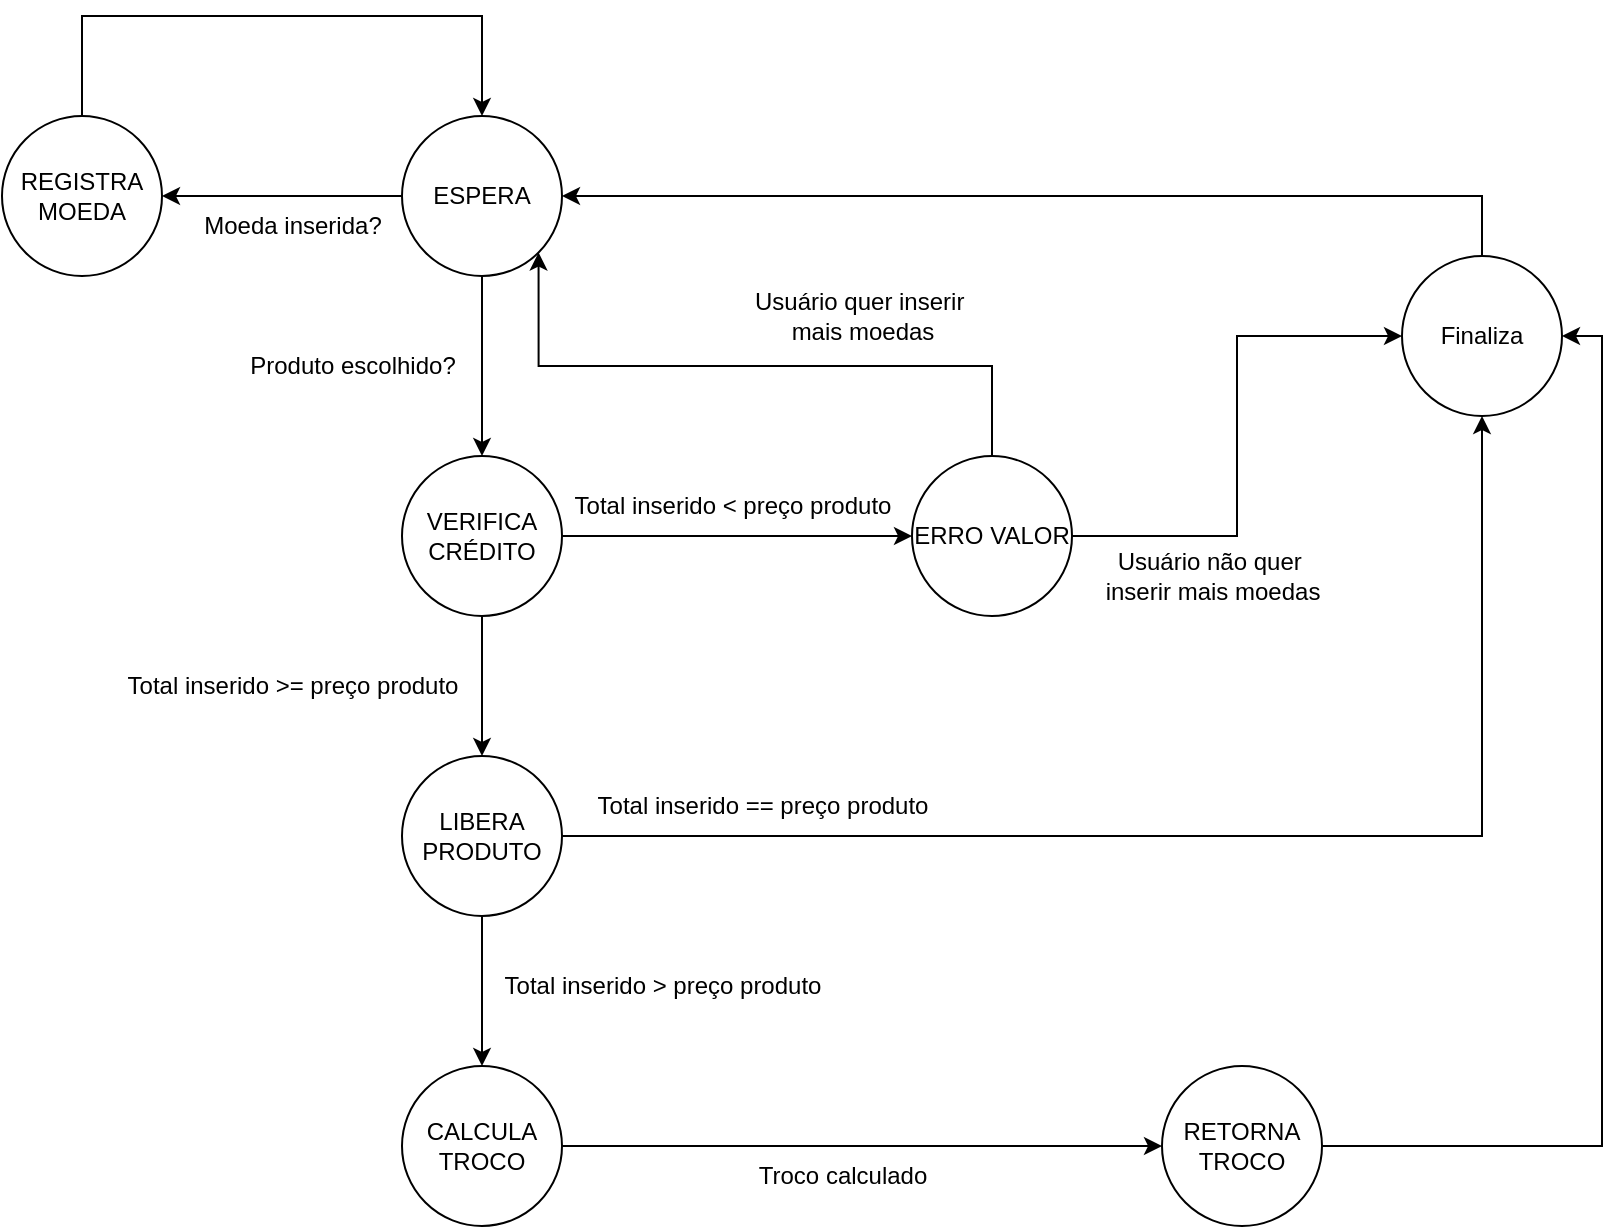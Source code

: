 <mxfile version="26.0.10" pages="3">
  <diagram name="diagrama estado alto nível" id="W9LHJsDCqu8dTFFScNOU">
    <mxGraphModel grid="1" page="1" gridSize="10" guides="1" tooltips="1" connect="1" arrows="1" fold="1" pageScale="1" pageWidth="827" pageHeight="1169" math="0" shadow="0">
      <root>
        <mxCell id="0" />
        <mxCell id="1" parent="0" />
        <mxCell id="NmkxSl3s60Vi9JCetYaC-6" style="edgeStyle=orthogonalEdgeStyle;rounded=0;orthogonalLoop=1;jettySize=auto;html=1;exitX=0;exitY=0.5;exitDx=0;exitDy=0;entryX=1;entryY=0.5;entryDx=0;entryDy=0;" parent="1" source="NmkxSl3s60Vi9JCetYaC-1" target="NmkxSl3s60Vi9JCetYaC-2" edge="1">
          <mxGeometry relative="1" as="geometry" />
        </mxCell>
        <mxCell id="NmkxSl3s60Vi9JCetYaC-1" value="ESPERA" style="ellipse;whiteSpace=wrap;html=1;aspect=fixed;" parent="1" vertex="1">
          <mxGeometry x="300" y="70" width="80" height="80" as="geometry" />
        </mxCell>
        <mxCell id="NmkxSl3s60Vi9JCetYaC-9" style="edgeStyle=orthogonalEdgeStyle;rounded=0;orthogonalLoop=1;jettySize=auto;html=1;exitX=0.5;exitY=1;exitDx=0;exitDy=0;entryX=0.5;entryY=0;entryDx=0;entryDy=0;" parent="1" source="NmkxSl3s60Vi9JCetYaC-1" target="NmkxSl3s60Vi9JCetYaC-3" edge="1">
          <mxGeometry relative="1" as="geometry">
            <mxPoint x="340" y="400" as="targetPoint" />
          </mxGeometry>
        </mxCell>
        <mxCell id="NmkxSl3s60Vi9JCetYaC-2" value="REGISTRA MOEDA" style="ellipse;whiteSpace=wrap;html=1;aspect=fixed;" parent="1" vertex="1">
          <mxGeometry x="100" y="70" width="80" height="80" as="geometry" />
        </mxCell>
        <mxCell id="NmkxSl3s60Vi9JCetYaC-13" style="edgeStyle=orthogonalEdgeStyle;rounded=0;orthogonalLoop=1;jettySize=auto;html=1;exitX=0.5;exitY=1;exitDx=0;exitDy=0;entryX=0.5;entryY=0;entryDx=0;entryDy=0;" parent="1" source="NmkxSl3s60Vi9JCetYaC-3" target="NmkxSl3s60Vi9JCetYaC-4" edge="1">
          <mxGeometry relative="1" as="geometry" />
        </mxCell>
        <mxCell id="NmkxSl3s60Vi9JCetYaC-24" style="edgeStyle=orthogonalEdgeStyle;rounded=0;orthogonalLoop=1;jettySize=auto;html=1;exitX=1;exitY=0.5;exitDx=0;exitDy=0;entryX=0;entryY=0.5;entryDx=0;entryDy=0;" parent="1" source="NmkxSl3s60Vi9JCetYaC-3" target="NmkxSl3s60Vi9JCetYaC-23" edge="1">
          <mxGeometry relative="1" as="geometry" />
        </mxCell>
        <mxCell id="NmkxSl3s60Vi9JCetYaC-3" value="VERIFICA CRÉDITO" style="ellipse;whiteSpace=wrap;html=1;aspect=fixed;" parent="1" vertex="1">
          <mxGeometry x="300" y="240" width="80" height="80" as="geometry" />
        </mxCell>
        <mxCell id="NmkxSl3s60Vi9JCetYaC-26" style="edgeStyle=orthogonalEdgeStyle;rounded=0;orthogonalLoop=1;jettySize=auto;html=1;exitX=0.5;exitY=1;exitDx=0;exitDy=0;entryX=0.5;entryY=0;entryDx=0;entryDy=0;" parent="1" source="NmkxSl3s60Vi9JCetYaC-4" target="NmkxSl3s60Vi9JCetYaC-15" edge="1">
          <mxGeometry relative="1" as="geometry" />
        </mxCell>
        <mxCell id="NmkxSl3s60Vi9JCetYaC-27" style="edgeStyle=orthogonalEdgeStyle;rounded=0;orthogonalLoop=1;jettySize=auto;html=1;exitX=1;exitY=0.5;exitDx=0;exitDy=0;entryX=0.5;entryY=1;entryDx=0;entryDy=0;" parent="1" source="NmkxSl3s60Vi9JCetYaC-4" target="NmkxSl3s60Vi9JCetYaC-22" edge="1">
          <mxGeometry relative="1" as="geometry" />
        </mxCell>
        <mxCell id="NmkxSl3s60Vi9JCetYaC-4" value="LIBERA PRODUTO" style="ellipse;whiteSpace=wrap;html=1;aspect=fixed;" parent="1" vertex="1">
          <mxGeometry x="300" y="390" width="80" height="80" as="geometry" />
        </mxCell>
        <mxCell id="NmkxSl3s60Vi9JCetYaC-7" value="Moeda inserida?" style="text;html=1;align=center;verticalAlign=middle;resizable=0;points=[];autosize=1;strokeColor=none;fillColor=none;" parent="1" vertex="1">
          <mxGeometry x="190" y="110" width="110" height="30" as="geometry" />
        </mxCell>
        <mxCell id="NmkxSl3s60Vi9JCetYaC-10" value="Produto escolhido?" style="text;html=1;align=center;verticalAlign=middle;resizable=0;points=[];autosize=1;strokeColor=none;fillColor=none;" parent="1" vertex="1">
          <mxGeometry x="210" y="180" width="130" height="30" as="geometry" />
        </mxCell>
        <mxCell id="NmkxSl3s60Vi9JCetYaC-14" value="Total inserido &amp;gt;= preço produto" style="text;html=1;align=center;verticalAlign=middle;resizable=0;points=[];autosize=1;strokeColor=none;fillColor=none;" parent="1" vertex="1">
          <mxGeometry x="150" y="340" width="190" height="30" as="geometry" />
        </mxCell>
        <mxCell id="NmkxSl3s60Vi9JCetYaC-30" style="edgeStyle=orthogonalEdgeStyle;rounded=0;orthogonalLoop=1;jettySize=auto;html=1;exitX=1;exitY=0.5;exitDx=0;exitDy=0;entryX=0;entryY=0.5;entryDx=0;entryDy=0;" parent="1" source="NmkxSl3s60Vi9JCetYaC-15" target="NmkxSl3s60Vi9JCetYaC-29" edge="1">
          <mxGeometry relative="1" as="geometry" />
        </mxCell>
        <mxCell id="NmkxSl3s60Vi9JCetYaC-15" value="CALCULA TROCO" style="ellipse;whiteSpace=wrap;html=1;aspect=fixed;" parent="1" vertex="1">
          <mxGeometry x="300" y="545" width="80" height="80" as="geometry" />
        </mxCell>
        <mxCell id="NmkxSl3s60Vi9JCetYaC-21" value="Total inserido &amp;gt; preço produto" style="text;html=1;align=center;verticalAlign=middle;resizable=0;points=[];autosize=1;strokeColor=none;fillColor=none;" parent="1" vertex="1">
          <mxGeometry x="340" y="490" width="180" height="30" as="geometry" />
        </mxCell>
        <mxCell id="NmkxSl3s60Vi9JCetYaC-33" style="edgeStyle=orthogonalEdgeStyle;rounded=0;orthogonalLoop=1;jettySize=auto;html=1;exitX=0.5;exitY=0;exitDx=0;exitDy=0;entryX=1;entryY=0.5;entryDx=0;entryDy=0;" parent="1" source="NmkxSl3s60Vi9JCetYaC-22" target="NmkxSl3s60Vi9JCetYaC-1" edge="1">
          <mxGeometry relative="1" as="geometry" />
        </mxCell>
        <mxCell id="NmkxSl3s60Vi9JCetYaC-22" value="Finaliza" style="ellipse;whiteSpace=wrap;html=1;aspect=fixed;" parent="1" vertex="1">
          <mxGeometry x="800" y="140" width="80" height="80" as="geometry" />
        </mxCell>
        <mxCell id="NmkxSl3s60Vi9JCetYaC-23" value="ERRO VALOR" style="ellipse;whiteSpace=wrap;html=1;aspect=fixed;" parent="1" vertex="1">
          <mxGeometry x="555" y="240" width="80" height="80" as="geometry" />
        </mxCell>
        <mxCell id="NmkxSl3s60Vi9JCetYaC-25" value="Total inserido &amp;lt; preço produto" style="text;html=1;align=center;verticalAlign=middle;resizable=0;points=[];autosize=1;strokeColor=none;fillColor=none;" parent="1" vertex="1">
          <mxGeometry x="375" y="250" width="180" height="30" as="geometry" />
        </mxCell>
        <mxCell id="NmkxSl3s60Vi9JCetYaC-28" value="Total inserido == preço produto" style="text;html=1;align=center;verticalAlign=middle;resizable=0;points=[];autosize=1;strokeColor=none;fillColor=none;" parent="1" vertex="1">
          <mxGeometry x="385" y="400" width="190" height="30" as="geometry" />
        </mxCell>
        <mxCell id="NmkxSl3s60Vi9JCetYaC-32" style="edgeStyle=orthogonalEdgeStyle;rounded=0;orthogonalLoop=1;jettySize=auto;html=1;exitX=1;exitY=0.5;exitDx=0;exitDy=0;entryX=1;entryY=0.5;entryDx=0;entryDy=0;" parent="1" source="NmkxSl3s60Vi9JCetYaC-29" target="NmkxSl3s60Vi9JCetYaC-22" edge="1">
          <mxGeometry relative="1" as="geometry" />
        </mxCell>
        <mxCell id="NmkxSl3s60Vi9JCetYaC-29" value="RETORNA TROCO" style="ellipse;whiteSpace=wrap;html=1;aspect=fixed;" parent="1" vertex="1">
          <mxGeometry x="680" y="545" width="80" height="80" as="geometry" />
        </mxCell>
        <mxCell id="NmkxSl3s60Vi9JCetYaC-31" value="Troco calculado" style="text;html=1;align=center;verticalAlign=middle;resizable=0;points=[];autosize=1;strokeColor=none;fillColor=none;" parent="1" vertex="1">
          <mxGeometry x="465" y="585" width="110" height="30" as="geometry" />
        </mxCell>
        <mxCell id="J9U5h8MsTslooXxSq2Dh-7" value="Usuário quer inserir&amp;nbsp;&lt;div&gt;mais moedas&lt;/div&gt;" style="text;html=1;align=center;verticalAlign=middle;resizable=0;points=[];autosize=1;strokeColor=none;fillColor=none;" vertex="1" parent="1">
          <mxGeometry x="465" y="150" width="130" height="40" as="geometry" />
        </mxCell>
        <mxCell id="J9U5h8MsTslooXxSq2Dh-9" value="Usuário não quer&amp;nbsp;&lt;div&gt;inserir&amp;nbsp;&lt;span style=&quot;background-color: transparent; color: light-dark(rgb(0, 0, 0), rgb(255, 255, 255));&quot;&gt;mais moedas&lt;/span&gt;&lt;/div&gt;" style="text;html=1;align=center;verticalAlign=middle;resizable=0;points=[];autosize=1;strokeColor=none;fillColor=none;" vertex="1" parent="1">
          <mxGeometry x="640" y="280" width="130" height="40" as="geometry" />
        </mxCell>
        <mxCell id="J9U5h8MsTslooXxSq2Dh-13" style="edgeStyle=orthogonalEdgeStyle;rounded=0;orthogonalLoop=1;jettySize=auto;html=1;exitX=0.5;exitY=0;exitDx=0;exitDy=0;entryX=0.5;entryY=0;entryDx=0;entryDy=0;" edge="1" parent="1" source="NmkxSl3s60Vi9JCetYaC-2" target="NmkxSl3s60Vi9JCetYaC-1">
          <mxGeometry relative="1" as="geometry">
            <mxPoint x="310" y="120" as="sourcePoint" />
            <mxPoint x="190" y="120" as="targetPoint" />
            <Array as="points">
              <mxPoint x="140" y="20" />
              <mxPoint x="340" y="20" />
            </Array>
          </mxGeometry>
        </mxCell>
        <mxCell id="J9U5h8MsTslooXxSq2Dh-15" style="edgeStyle=orthogonalEdgeStyle;rounded=0;orthogonalLoop=1;jettySize=auto;html=1;exitX=1;exitY=0.5;exitDx=0;exitDy=0;entryX=0;entryY=0.5;entryDx=0;entryDy=0;" edge="1" parent="1" source="NmkxSl3s60Vi9JCetYaC-23" target="NmkxSl3s60Vi9JCetYaC-22">
          <mxGeometry relative="1" as="geometry">
            <mxPoint x="350" y="250" as="targetPoint" />
            <mxPoint x="350" y="160" as="sourcePoint" />
          </mxGeometry>
        </mxCell>
        <mxCell id="J9U5h8MsTslooXxSq2Dh-16" style="edgeStyle=orthogonalEdgeStyle;rounded=0;orthogonalLoop=1;jettySize=auto;html=1;exitX=0.5;exitY=0;exitDx=0;exitDy=0;entryX=1;entryY=1;entryDx=0;entryDy=0;" edge="1" parent="1" source="NmkxSl3s60Vi9JCetYaC-23" target="NmkxSl3s60Vi9JCetYaC-1">
          <mxGeometry relative="1" as="geometry">
            <mxPoint x="360" y="260" as="targetPoint" />
            <mxPoint x="360" y="170" as="sourcePoint" />
          </mxGeometry>
        </mxCell>
      </root>
    </mxGraphModel>
  </diagram>
  <diagram id="T6U4gsCYG0lxQlASZid4" name="diagrama estados baixo nível">
    <mxGraphModel grid="1" page="1" gridSize="10" guides="1" tooltips="1" connect="1" arrows="1" fold="1" pageScale="1" pageWidth="827" pageHeight="1169" math="0" shadow="0">
      <root>
        <mxCell id="0" />
        <mxCell id="1" parent="0" />
        <mxCell id="MuDgne0gNHxRpGQGW8tn-1" style="edgeStyle=orthogonalEdgeStyle;rounded=0;orthogonalLoop=1;jettySize=auto;html=1;exitX=0;exitY=0.5;exitDx=0;exitDy=0;entryX=1;entryY=0.5;entryDx=0;entryDy=0;" edge="1" parent="1" source="MuDgne0gNHxRpGQGW8tn-2" target="MuDgne0gNHxRpGQGW8tn-4">
          <mxGeometry relative="1" as="geometry" />
        </mxCell>
        <mxCell id="MuDgne0gNHxRpGQGW8tn-2" value="ESPERA&lt;div&gt;000&lt;/div&gt;" style="ellipse;whiteSpace=wrap;html=1;aspect=fixed;" vertex="1" parent="1">
          <mxGeometry x="300" y="140" width="80" height="80" as="geometry" />
        </mxCell>
        <mxCell id="MuDgne0gNHxRpGQGW8tn-3" style="edgeStyle=orthogonalEdgeStyle;rounded=0;orthogonalLoop=1;jettySize=auto;html=1;exitX=0.5;exitY=1;exitDx=0;exitDy=0;entryX=0.5;entryY=0;entryDx=0;entryDy=0;" edge="1" parent="1" source="MuDgne0gNHxRpGQGW8tn-2" target="MuDgne0gNHxRpGQGW8tn-7">
          <mxGeometry relative="1" as="geometry">
            <mxPoint x="340" y="470" as="targetPoint" />
          </mxGeometry>
        </mxCell>
        <mxCell id="MuDgne0gNHxRpGQGW8tn-4" value="REGISTRA MOEDA&lt;div&gt;001&lt;/div&gt;" style="ellipse;whiteSpace=wrap;html=1;aspect=fixed;" vertex="1" parent="1">
          <mxGeometry x="100" y="140" width="80" height="80" as="geometry" />
        </mxCell>
        <mxCell id="MuDgne0gNHxRpGQGW8tn-5" style="edgeStyle=orthogonalEdgeStyle;rounded=0;orthogonalLoop=1;jettySize=auto;html=1;exitX=0.5;exitY=1;exitDx=0;exitDy=0;entryX=0.5;entryY=0;entryDx=0;entryDy=0;" edge="1" parent="1" source="MuDgne0gNHxRpGQGW8tn-7" target="MuDgne0gNHxRpGQGW8tn-10">
          <mxGeometry relative="1" as="geometry" />
        </mxCell>
        <mxCell id="MuDgne0gNHxRpGQGW8tn-6" style="edgeStyle=orthogonalEdgeStyle;rounded=0;orthogonalLoop=1;jettySize=auto;html=1;exitX=1;exitY=0.5;exitDx=0;exitDy=0;entryX=0;entryY=0.5;entryDx=0;entryDy=0;" edge="1" parent="1" source="MuDgne0gNHxRpGQGW8tn-7" target="MuDgne0gNHxRpGQGW8tn-19">
          <mxGeometry relative="1" as="geometry" />
        </mxCell>
        <mxCell id="MuDgne0gNHxRpGQGW8tn-7" value="VERIFICA CRÉDITO&lt;div&gt;010&lt;/div&gt;" style="ellipse;whiteSpace=wrap;html=1;aspect=fixed;" vertex="1" parent="1">
          <mxGeometry x="300" y="310" width="80" height="80" as="geometry" />
        </mxCell>
        <mxCell id="MuDgne0gNHxRpGQGW8tn-8" style="edgeStyle=orthogonalEdgeStyle;rounded=0;orthogonalLoop=1;jettySize=auto;html=1;exitX=0.5;exitY=1;exitDx=0;exitDy=0;entryX=0.5;entryY=0;entryDx=0;entryDy=0;" edge="1" parent="1" source="MuDgne0gNHxRpGQGW8tn-10" target="MuDgne0gNHxRpGQGW8tn-15">
          <mxGeometry relative="1" as="geometry" />
        </mxCell>
        <mxCell id="MuDgne0gNHxRpGQGW8tn-9" style="edgeStyle=orthogonalEdgeStyle;rounded=0;orthogonalLoop=1;jettySize=auto;html=1;exitX=1;exitY=0.5;exitDx=0;exitDy=0;entryX=0.5;entryY=1;entryDx=0;entryDy=0;" edge="1" parent="1" source="MuDgne0gNHxRpGQGW8tn-10" target="MuDgne0gNHxRpGQGW8tn-18">
          <mxGeometry relative="1" as="geometry" />
        </mxCell>
        <mxCell id="MuDgne0gNHxRpGQGW8tn-10" value="LIBERA PRODUTO&lt;div&gt;011&lt;/div&gt;" style="ellipse;whiteSpace=wrap;html=1;aspect=fixed;" vertex="1" parent="1">
          <mxGeometry x="300" y="460" width="80" height="80" as="geometry" />
        </mxCell>
        <mxCell id="MuDgne0gNHxRpGQGW8tn-11" value="coin_inserted" style="text;html=1;align=center;verticalAlign=middle;resizable=0;points=[];autosize=1;strokeColor=none;fillColor=none;" vertex="1" parent="1">
          <mxGeometry x="200" y="180" width="90" height="30" as="geometry" />
        </mxCell>
        <mxCell id="MuDgne0gNHxRpGQGW8tn-12" value="product_chosen" style="text;html=1;align=center;verticalAlign=middle;resizable=0;points=[];autosize=1;strokeColor=none;fillColor=none;" vertex="1" parent="1">
          <mxGeometry x="230" y="250" width="110" height="30" as="geometry" />
        </mxCell>
        <mxCell id="MuDgne0gNHxRpGQGW8tn-13" value="sinal_maior_igual" style="text;html=1;align=center;verticalAlign=middle;resizable=0;points=[];autosize=1;strokeColor=none;fillColor=none;" vertex="1" parent="1">
          <mxGeometry x="220" y="400" width="120" height="30" as="geometry" />
        </mxCell>
        <mxCell id="MuDgne0gNHxRpGQGW8tn-14" style="edgeStyle=orthogonalEdgeStyle;rounded=0;orthogonalLoop=1;jettySize=auto;html=1;exitX=1;exitY=0.5;exitDx=0;exitDy=0;entryX=0;entryY=0.5;entryDx=0;entryDy=0;" edge="1" parent="1" source="MuDgne0gNHxRpGQGW8tn-15" target="MuDgne0gNHxRpGQGW8tn-23">
          <mxGeometry relative="1" as="geometry" />
        </mxCell>
        <mxCell id="MuDgne0gNHxRpGQGW8tn-15" value="CALCULA TROCO&lt;div&gt;101&lt;/div&gt;" style="ellipse;whiteSpace=wrap;html=1;aspect=fixed;" vertex="1" parent="1">
          <mxGeometry x="300" y="615" width="80" height="80" as="geometry" />
        </mxCell>
        <mxCell id="MuDgne0gNHxRpGQGW8tn-16" value="sinal_maior" style="text;html=1;align=center;verticalAlign=middle;resizable=0;points=[];autosize=1;strokeColor=none;fillColor=none;" vertex="1" parent="1">
          <mxGeometry x="340" y="555" width="80" height="30" as="geometry" />
        </mxCell>
        <mxCell id="MuDgne0gNHxRpGQGW8tn-17" style="edgeStyle=orthogonalEdgeStyle;rounded=0;orthogonalLoop=1;jettySize=auto;html=1;exitX=0.5;exitY=0;exitDx=0;exitDy=0;entryX=1;entryY=0.5;entryDx=0;entryDy=0;" edge="1" parent="1" source="MuDgne0gNHxRpGQGW8tn-18" target="MuDgne0gNHxRpGQGW8tn-2">
          <mxGeometry relative="1" as="geometry" />
        </mxCell>
        <mxCell id="MuDgne0gNHxRpGQGW8tn-18" value="Finaliza&lt;div&gt;111&lt;/div&gt;" style="ellipse;whiteSpace=wrap;html=1;aspect=fixed;" vertex="1" parent="1">
          <mxGeometry x="800" y="210" width="80" height="80" as="geometry" />
        </mxCell>
        <mxCell id="MuDgne0gNHxRpGQGW8tn-19" value="ERRO VALOR&lt;div&gt;100&lt;/div&gt;" style="ellipse;whiteSpace=wrap;html=1;aspect=fixed;" vertex="1" parent="1">
          <mxGeometry x="555" y="310" width="80" height="80" as="geometry" />
        </mxCell>
        <mxCell id="MuDgne0gNHxRpGQGW8tn-20" value="!sinal_maior_igual" style="text;html=1;align=center;verticalAlign=middle;resizable=0;points=[];autosize=1;strokeColor=none;fillColor=none;" vertex="1" parent="1">
          <mxGeometry x="400" y="320" width="120" height="30" as="geometry" />
        </mxCell>
        <mxCell id="MuDgne0gNHxRpGQGW8tn-21" value="!sinal_maior" style="text;html=1;align=center;verticalAlign=middle;resizable=0;points=[];autosize=1;strokeColor=none;fillColor=none;" vertex="1" parent="1">
          <mxGeometry x="380" y="470" width="90" height="30" as="geometry" />
        </mxCell>
        <mxCell id="MuDgne0gNHxRpGQGW8tn-22" style="edgeStyle=orthogonalEdgeStyle;rounded=0;orthogonalLoop=1;jettySize=auto;html=1;exitX=1;exitY=0.5;exitDx=0;exitDy=0;entryX=1;entryY=0.5;entryDx=0;entryDy=0;" edge="1" parent="1" source="MuDgne0gNHxRpGQGW8tn-23" target="MuDgne0gNHxRpGQGW8tn-18">
          <mxGeometry relative="1" as="geometry" />
        </mxCell>
        <mxCell id="MuDgne0gNHxRpGQGW8tn-23" value="RETORNA TROCO&lt;div&gt;110&lt;/div&gt;" style="ellipse;whiteSpace=wrap;html=1;aspect=fixed;" vertex="1" parent="1">
          <mxGeometry x="680" y="615" width="80" height="80" as="geometry" />
        </mxCell>
        <mxCell id="MuDgne0gNHxRpGQGW8tn-25" value="insert_more_coins" style="text;html=1;align=center;verticalAlign=middle;resizable=0;points=[];autosize=1;strokeColor=none;fillColor=none;" vertex="1" parent="1">
          <mxGeometry x="480" y="235" width="120" height="30" as="geometry" />
        </mxCell>
        <mxCell id="MuDgne0gNHxRpGQGW8tn-26" value="dont_insert_more_coins" style="text;html=1;align=center;verticalAlign=middle;resizable=0;points=[];autosize=1;strokeColor=none;fillColor=none;" vertex="1" parent="1">
          <mxGeometry x="645" y="350" width="150" height="30" as="geometry" />
        </mxCell>
        <mxCell id="MuDgne0gNHxRpGQGW8tn-27" style="edgeStyle=orthogonalEdgeStyle;rounded=0;orthogonalLoop=1;jettySize=auto;html=1;exitX=0.5;exitY=0;exitDx=0;exitDy=0;entryX=0.5;entryY=0;entryDx=0;entryDy=0;" edge="1" parent="1" source="MuDgne0gNHxRpGQGW8tn-4" target="MuDgne0gNHxRpGQGW8tn-2">
          <mxGeometry relative="1" as="geometry">
            <mxPoint x="310" y="190" as="sourcePoint" />
            <mxPoint x="190" y="190" as="targetPoint" />
            <Array as="points">
              <mxPoint x="140" y="90" />
              <mxPoint x="340" y="90" />
            </Array>
          </mxGeometry>
        </mxCell>
        <mxCell id="MuDgne0gNHxRpGQGW8tn-28" style="edgeStyle=orthogonalEdgeStyle;rounded=0;orthogonalLoop=1;jettySize=auto;html=1;exitX=1;exitY=0.5;exitDx=0;exitDy=0;entryX=0;entryY=0.5;entryDx=0;entryDy=0;" edge="1" parent="1" source="MuDgne0gNHxRpGQGW8tn-19" target="MuDgne0gNHxRpGQGW8tn-18">
          <mxGeometry relative="1" as="geometry">
            <mxPoint x="350" y="320" as="targetPoint" />
            <mxPoint x="350" y="230" as="sourcePoint" />
          </mxGeometry>
        </mxCell>
        <mxCell id="MuDgne0gNHxRpGQGW8tn-29" style="edgeStyle=orthogonalEdgeStyle;rounded=0;orthogonalLoop=1;jettySize=auto;html=1;exitX=0.5;exitY=0;exitDx=0;exitDy=0;entryX=1;entryY=1;entryDx=0;entryDy=0;" edge="1" parent="1" source="MuDgne0gNHxRpGQGW8tn-19" target="MuDgne0gNHxRpGQGW8tn-2">
          <mxGeometry relative="1" as="geometry">
            <mxPoint x="360" y="330" as="targetPoint" />
            <mxPoint x="360" y="240" as="sourcePoint" />
          </mxGeometry>
        </mxCell>
        <mxCell id="dse0i2ndrXaBS5M-2bqF-1" value="load_acumulador = 1" style="text;html=1;align=center;verticalAlign=middle;resizable=0;points=[];autosize=1;strokeColor=none;fillColor=none;" vertex="1" parent="1">
          <mxGeometry x="-30" y="190" width="140" height="30" as="geometry" />
        </mxCell>
        <mxCell id="3mCssQ4f_3Lu4-a-wFTu-1" value="load_acumulador = 0&lt;div&gt;display = EP xxx&lt;/div&gt;" style="text;html=1;align=center;verticalAlign=middle;resizable=0;points=[];autosize=1;strokeColor=none;fillColor=none;" vertex="1" parent="1">
          <mxGeometry x="344" y="115" width="140" height="40" as="geometry" />
        </mxCell>
        <mxCell id="KIK2lPd7rJ1Pj1qkBHcM-1" value="libera_produto = 1&lt;div&gt;display = PL&amp;nbsp; xx&lt;/div&gt;" style="text;html=1;align=center;verticalAlign=middle;resizable=0;points=[];autosize=1;strokeColor=none;fillColor=none;" vertex="1" parent="1">
          <mxGeometry x="170" y="480" width="120" height="40" as="geometry" />
        </mxCell>
        <mxCell id="KIK2lPd7rJ1Pj1qkBHcM-2" value="retorna_troco = 1&lt;div&gt;display = T&amp;nbsp; xxx&lt;/div&gt;" style="text;html=1;align=center;verticalAlign=middle;resizable=0;points=[];autosize=1;strokeColor=none;fillColor=none;" vertex="1" parent="1">
          <mxGeometry x="660" y="700" width="120" height="40" as="geometry" />
        </mxCell>
        <mxCell id="KIK2lPd7rJ1Pj1qkBHcM-3" value="&lt;div&gt;display = E&amp;nbsp; xxx&lt;/div&gt;" style="text;html=1;align=center;verticalAlign=middle;resizable=0;points=[];autosize=1;strokeColor=none;fillColor=none;" vertex="1" parent="1">
          <mxGeometry x="540" y="390" width="110" height="30" as="geometry" />
        </mxCell>
        <mxCell id="KIK2lPd7rJ1Pj1qkBHcM-4" value="&lt;div&gt;clear_acumulador = 1&lt;/div&gt;&lt;div&gt;clear_troco = 1&lt;/div&gt;" style="text;html=1;align=center;verticalAlign=middle;resizable=0;points=[];autosize=1;strokeColor=none;fillColor=none;" vertex="1" parent="1">
          <mxGeometry x="870" y="210" width="140" height="40" as="geometry" />
        </mxCell>
        <mxCell id="T0e5LIwG8OOKNJ-0_UjT-1" style="edgeStyle=orthogonalEdgeStyle;rounded=0;orthogonalLoop=1;jettySize=auto;html=1;entryX=1;entryY=0;entryDx=0;entryDy=0;" edge="1" parent="1" target="MuDgne0gNHxRpGQGW8tn-18">
          <mxGeometry relative="1" as="geometry">
            <mxPoint x="350" y="320" as="targetPoint" />
            <mxPoint x="950" y="100" as="sourcePoint" />
          </mxGeometry>
        </mxCell>
        <mxCell id="T0e5LIwG8OOKNJ-0_UjT-2" value="&lt;div&gt;reset = 1&lt;/div&gt;" style="text;html=1;align=center;verticalAlign=middle;resizable=0;points=[];autosize=1;strokeColor=none;fillColor=none;" vertex="1" parent="1">
          <mxGeometry x="880" y="70" width="70" height="30" as="geometry" />
        </mxCell>
      </root>
    </mxGraphModel>
  </diagram>
  <diagram id="wWB9Oif9JZkl5KvX-S0c" name="diagrama caminho de dados">
    <mxGraphModel dx="7387" dy="6209" grid="1" gridSize="10" guides="1" tooltips="1" connect="1" arrows="1" fold="1" page="1" pageScale="1" pageWidth="827" pageHeight="1169" math="0" shadow="0">
      <root>
        <mxCell id="0" />
        <mxCell id="1" parent="0" />
        <mxCell id="JrbKOS1ezLTjnSwuVMOd-21" value="" style="rounded=0;whiteSpace=wrap;html=1;" parent="1" vertex="1">
          <mxGeometry x="550" width="1970" height="2160" as="geometry" />
        </mxCell>
        <mxCell id="AAl-gG2xKnDtdyENictD-98" value="&lt;font style=&quot;font-size: 36px;&quot;&gt;MÁQUINA DE ESTADOS&lt;/font&gt;" style="rounded=0;whiteSpace=wrap;html=1;" parent="1" vertex="1">
          <mxGeometry x="-120" width="380" height="2170" as="geometry" />
        </mxCell>
        <mxCell id="AAl-gG2xKnDtdyENictD-104" value="" style="group" parent="1" vertex="1" connectable="0">
          <mxGeometry x="1020" y="630" width="225" height="185" as="geometry" />
        </mxCell>
        <mxCell id="AAl-gG2xKnDtdyENictD-162" value="" style="group" parent="AAl-gG2xKnDtdyENictD-104" vertex="1" connectable="0">
          <mxGeometry x="-10" width="180" height="185" as="geometry" />
        </mxCell>
        <mxCell id="AAl-gG2xKnDtdyENictD-99" value="" style="rounded=0;whiteSpace=wrap;html=1;" parent="AAl-gG2xKnDtdyENictD-162" vertex="1">
          <mxGeometry x="10" width="160" height="185" as="geometry" />
        </mxCell>
        <mxCell id="AAl-gG2xKnDtdyENictD-100" value="" style="triangle;whiteSpace=wrap;html=1;" parent="AAl-gG2xKnDtdyENictD-162" vertex="1">
          <mxGeometry x="10" y="155" width="20" height="30" as="geometry" />
        </mxCell>
        <mxCell id="AAl-gG2xKnDtdyENictD-101" value="&lt;font style=&quot;font-size: 24px;&quot;&gt;D&lt;/font&gt;" style="text;html=1;align=center;verticalAlign=middle;resizable=0;points=[];autosize=1;strokeColor=none;fillColor=none;" parent="AAl-gG2xKnDtdyENictD-162" vertex="1">
          <mxGeometry x="10" y="15" width="40" height="40" as="geometry" />
        </mxCell>
        <mxCell id="AAl-gG2xKnDtdyENictD-102" value="&lt;font style=&quot;font-size: 24px;&quot;&gt;Q&lt;/font&gt;" style="text;html=1;align=center;verticalAlign=middle;resizable=0;points=[];autosize=1;strokeColor=none;fillColor=none;" parent="AAl-gG2xKnDtdyENictD-162" vertex="1">
          <mxGeometry x="130" y="15" width="40" height="40" as="geometry" />
        </mxCell>
        <mxCell id="AAl-gG2xKnDtdyENictD-103" value="&lt;font style=&quot;font-size: 16px;&quot;&gt;REG_&lt;br&gt;TOTAL_&lt;br&gt;INSERIDO (8)&lt;/font&gt;" style="text;html=1;align=center;verticalAlign=middle;resizable=0;points=[];autosize=1;strokeColor=none;fillColor=none;" parent="AAl-gG2xKnDtdyENictD-162" vertex="1">
          <mxGeometry x="30" y="35" width="120" height="70" as="geometry" />
        </mxCell>
        <mxCell id="TIAqaHvz8rWqt7tBVsoI-19" value="&lt;span style=&quot;font-size: 24px;&quot;&gt;CLR&lt;/span&gt;" style="text;html=1;align=center;verticalAlign=middle;resizable=0;points=[];autosize=1;strokeColor=none;fillColor=none;" parent="AAl-gG2xKnDtdyENictD-162" vertex="1">
          <mxGeometry x="55" y="145" width="70" height="40" as="geometry" />
        </mxCell>
        <mxCell id="Kx0HKpqVkg7gGpokTtEB-4" value="&lt;span style=&quot;font-size: 24px;&quot;&gt;LOAD&lt;/span&gt;" style="text;html=1;align=center;verticalAlign=middle;resizable=0;points=[];autosize=1;strokeColor=none;fillColor=none;" vertex="1" parent="AAl-gG2xKnDtdyENictD-162">
          <mxGeometry y="107" width="90" height="40" as="geometry" />
        </mxCell>
        <mxCell id="AAl-gG2xKnDtdyENictD-125" value="" style="group" parent="1" vertex="1" connectable="0">
          <mxGeometry x="890" y="80" width="190" height="185" as="geometry" />
        </mxCell>
        <mxCell id="AAl-gG2xKnDtdyENictD-118" value="" style="rounded=0;whiteSpace=wrap;html=1;" parent="AAl-gG2xKnDtdyENictD-125" vertex="1">
          <mxGeometry width="190" height="185" as="geometry" />
        </mxCell>
        <mxCell id="AAl-gG2xKnDtdyENictD-121" value="&lt;font style=&quot;font-size: 24px;&quot;&gt;B (8)&lt;/font&gt;" style="text;html=1;align=center;verticalAlign=middle;resizable=0;points=[];autosize=1;strokeColor=none;fillColor=none;" parent="AAl-gG2xKnDtdyENictD-125" vertex="1">
          <mxGeometry x="95" width="80" height="40" as="geometry" />
        </mxCell>
        <mxCell id="AAl-gG2xKnDtdyENictD-122" value="&lt;span style=&quot;font-size: 24px;&quot;&gt;SOMADOR&lt;/span&gt;" style="text;html=1;align=center;verticalAlign=middle;resizable=0;points=[];autosize=1;strokeColor=none;fillColor=none;" parent="AAl-gG2xKnDtdyENictD-125" vertex="1">
          <mxGeometry x="20" y="75" width="150" height="40" as="geometry" />
        </mxCell>
        <mxCell id="AAl-gG2xKnDtdyENictD-123" value="&lt;span style=&quot;font-size: 24px;&quot;&gt;&amp;nbsp;A (4)&lt;/span&gt;" style="text;html=1;align=center;verticalAlign=middle;resizable=0;points=[];autosize=1;strokeColor=none;fillColor=none;" parent="AAl-gG2xKnDtdyENictD-125" vertex="1">
          <mxGeometry width="80" height="40" as="geometry" />
        </mxCell>
        <mxCell id="AAl-gG2xKnDtdyENictD-124" value="&lt;font style=&quot;font-size: 24px;&quot;&gt;S (8)&lt;/font&gt;" style="text;html=1;align=center;verticalAlign=middle;resizable=0;points=[];autosize=1;strokeColor=none;fillColor=none;" parent="AAl-gG2xKnDtdyENictD-125" vertex="1">
          <mxGeometry x="55" y="140" width="80" height="40" as="geometry" />
        </mxCell>
        <mxCell id="AAl-gG2xKnDtdyENictD-126" value="" style="group" parent="1" vertex="1" connectable="0">
          <mxGeometry x="2080" y="582.5" width="190" height="185" as="geometry" />
        </mxCell>
        <mxCell id="AAl-gG2xKnDtdyENictD-127" value="" style="rounded=0;whiteSpace=wrap;html=1;" parent="AAl-gG2xKnDtdyENictD-126" vertex="1">
          <mxGeometry width="190" height="185" as="geometry" />
        </mxCell>
        <mxCell id="AAl-gG2xKnDtdyENictD-128" value="&lt;font style=&quot;font-size: 24px;&quot;&gt;B (8)&lt;/font&gt;" style="text;html=1;align=center;verticalAlign=middle;resizable=0;points=[];autosize=1;strokeColor=none;fillColor=none;" parent="AAl-gG2xKnDtdyENictD-126" vertex="1">
          <mxGeometry x="95" width="80" height="40" as="geometry" />
        </mxCell>
        <mxCell id="AAl-gG2xKnDtdyENictD-129" value="&lt;span style=&quot;font-size: 24px;&quot;&gt;SUBTRATOR&lt;/span&gt;" style="text;html=1;align=center;verticalAlign=middle;resizable=0;points=[];autosize=1;strokeColor=none;fillColor=none;" parent="AAl-gG2xKnDtdyENictD-126" vertex="1">
          <mxGeometry x="10" y="75" width="170" height="40" as="geometry" />
        </mxCell>
        <mxCell id="AAl-gG2xKnDtdyENictD-130" value="&lt;span style=&quot;font-size: 24px;&quot;&gt;&amp;nbsp;A (8)&lt;/span&gt;" style="text;html=1;align=center;verticalAlign=middle;resizable=0;points=[];autosize=1;strokeColor=none;fillColor=none;" parent="AAl-gG2xKnDtdyENictD-126" vertex="1">
          <mxGeometry width="80" height="40" as="geometry" />
        </mxCell>
        <mxCell id="AAl-gG2xKnDtdyENictD-131" value="&lt;font style=&quot;font-size: 24px;&quot;&gt;S (8)&lt;/font&gt;" style="text;html=1;align=center;verticalAlign=middle;resizable=0;points=[];autosize=1;strokeColor=none;fillColor=none;" parent="AAl-gG2xKnDtdyENictD-126" vertex="1">
          <mxGeometry x="55" y="140" width="80" height="40" as="geometry" />
        </mxCell>
        <mxCell id="AAl-gG2xKnDtdyENictD-132" value="" style="group" parent="1" vertex="1" connectable="0">
          <mxGeometry x="1256.5" y="910" width="190" height="195" as="geometry" />
        </mxCell>
        <mxCell id="AAl-gG2xKnDtdyENictD-133" value="" style="rounded=0;whiteSpace=wrap;html=1;" parent="AAl-gG2xKnDtdyENictD-132" vertex="1">
          <mxGeometry width="190" height="185" as="geometry" />
        </mxCell>
        <mxCell id="AAl-gG2xKnDtdyENictD-134" value="&lt;font style=&quot;font-size: 24px;&quot;&gt;B (8)&lt;/font&gt;" style="text;html=1;align=center;verticalAlign=middle;resizable=0;points=[];autosize=1;strokeColor=none;fillColor=none;" parent="AAl-gG2xKnDtdyENictD-132" vertex="1">
          <mxGeometry x="-10" y="72.5" width="80" height="40" as="geometry" />
        </mxCell>
        <mxCell id="AAl-gG2xKnDtdyENictD-136" value="&lt;span style=&quot;font-size: 24px;&quot;&gt;&amp;nbsp;A (8)&lt;/span&gt;" style="text;html=1;align=center;verticalAlign=middle;resizable=0;points=[];autosize=1;strokeColor=none;fillColor=none;" parent="AAl-gG2xKnDtdyENictD-132" vertex="1">
          <mxGeometry x="-10" y="20" width="80" height="40" as="geometry" />
        </mxCell>
        <mxCell id="AAl-gG2xKnDtdyENictD-137" value="&lt;font style=&quot;font-size: 24px;&quot;&gt;&amp;gt;=&lt;/font&gt;" style="text;html=1;align=center;verticalAlign=middle;resizable=0;points=[];autosize=1;strokeColor=none;fillColor=none;" parent="AAl-gG2xKnDtdyENictD-132" vertex="1">
          <mxGeometry x="125" y="70" width="50" height="40" as="geometry" />
        </mxCell>
        <mxCell id="ZymtDdSKK2zAvGJJnucv-2" value="&lt;span style=&quot;font-size: 24px;&quot;&gt;COMP_&lt;/span&gt;&lt;br style=&quot;font-size: 24px;&quot;&gt;&lt;span style=&quot;font-size: 24px;&quot;&gt;MAIOR_&lt;/span&gt;&lt;br style=&quot;font-size: 24px;&quot;&gt;&lt;span style=&quot;font-size: 24px;&quot;&gt;IGUAL&lt;/span&gt;" style="text;html=1;align=center;verticalAlign=middle;resizable=0;points=[];autosize=1;strokeColor=none;fillColor=none;" vertex="1" parent="AAl-gG2xKnDtdyENictD-132">
          <mxGeometry x="45" y="95" width="120" height="100" as="geometry" />
        </mxCell>
        <mxCell id="AAl-gG2xKnDtdyENictD-143" value="" style="group" parent="1" vertex="1" connectable="0">
          <mxGeometry x="590" y="70" width="215" height="185" as="geometry" />
        </mxCell>
        <mxCell id="AAl-gG2xKnDtdyENictD-144" value="" style="rounded=0;whiteSpace=wrap;html=1;" parent="AAl-gG2xKnDtdyENictD-143" vertex="1">
          <mxGeometry width="190" height="185" as="geometry" />
        </mxCell>
        <mxCell id="AAl-gG2xKnDtdyENictD-146" value="&lt;span style=&quot;font-size: 24px;&quot;&gt;DECOD&lt;/span&gt;" style="text;html=1;align=center;verticalAlign=middle;resizable=0;points=[];autosize=1;strokeColor=none;fillColor=none;" parent="AAl-gG2xKnDtdyENictD-143" vertex="1">
          <mxGeometry x="40" y="60" width="110" height="40" as="geometry" />
        </mxCell>
        <mxCell id="AAl-gG2xKnDtdyENictD-147" value="&lt;span style=&quot;font-size: 24px;&quot;&gt;&amp;nbsp;PROD (4)&lt;/span&gt;" style="text;html=1;align=center;verticalAlign=middle;resizable=0;points=[];autosize=1;strokeColor=none;fillColor=none;" parent="AAl-gG2xKnDtdyENictD-143" vertex="1">
          <mxGeometry x="20" width="140" height="40" as="geometry" />
        </mxCell>
        <mxCell id="AAl-gG2xKnDtdyENictD-148" value="&lt;font style=&quot;font-size: 24px;&quot;&gt;PRECO_&lt;br&gt;PROD (8)&lt;/font&gt;" style="text;html=1;align=center;verticalAlign=middle;resizable=0;points=[];autosize=1;strokeColor=none;fillColor=none;" parent="AAl-gG2xKnDtdyENictD-143" vertex="1">
          <mxGeometry x="25" y="115" width="130" height="70" as="geometry" />
        </mxCell>
        <mxCell id="AAl-gG2xKnDtdyENictD-165" value="&lt;span style=&quot;font-size: 24px;&quot;&gt;product_selection[3:0]&lt;/span&gt;" style="text;html=1;align=center;verticalAlign=middle;resizable=0;points=[];autosize=1;strokeColor=none;fillColor=none;" parent="1" vertex="1">
          <mxGeometry x="545" y="-230" width="260" height="40" as="geometry" />
        </mxCell>
        <mxCell id="AAl-gG2xKnDtdyENictD-167" value="&lt;span style=&quot;font-size: 24px;&quot;&gt;coin_value[3:0]&lt;/span&gt;" style="text;html=1;align=center;verticalAlign=middle;resizable=0;points=[];autosize=1;strokeColor=none;fillColor=none;" parent="1" vertex="1">
          <mxGeometry x="840" y="-230" width="180" height="40" as="geometry" />
        </mxCell>
        <mxCell id="AAl-gG2xKnDtdyENictD-169" value="" style="endArrow=classic;html=1;rounded=0;entryX=0.75;entryY=0;entryDx=0;entryDy=0;" parent="1" target="Kx0HKpqVkg7gGpokTtEB-39" edge="1">
          <mxGeometry width="50" height="50" relative="1" as="geometry">
            <mxPoint x="1540" y="670" as="sourcePoint" />
            <mxPoint x="1010" y="170" as="targetPoint" />
          </mxGeometry>
        </mxCell>
        <mxCell id="AAl-gG2xKnDtdyENictD-176" value="" style="endArrow=classic;html=1;rounded=0;entryX=0.5;entryY=0;entryDx=0;entryDy=0;" parent="1" target="AAl-gG2xKnDtdyENictD-144" edge="1">
          <mxGeometry width="50" height="50" relative="1" as="geometry">
            <mxPoint x="685" y="-180" as="sourcePoint" />
            <mxPoint x="980" y="140" as="targetPoint" />
          </mxGeometry>
        </mxCell>
        <mxCell id="TIAqaHvz8rWqt7tBVsoI-1" value="" style="endArrow=classic;html=1;rounded=0;exitX=0.5;exitY=1;exitDx=0;exitDy=0;entryX=0;entryY=0.5;entryDx=0;entryDy=0;" parent="1" source="AAl-gG2xKnDtdyENictD-144" target="AAl-gG2xKnDtdyENictD-133" edge="1">
          <mxGeometry width="50" height="50" relative="1" as="geometry">
            <mxPoint x="674" y="315" as="sourcePoint" />
            <mxPoint x="680" y="980" as="targetPoint" />
            <Array as="points">
              <mxPoint x="685" y="1003" />
            </Array>
          </mxGeometry>
        </mxCell>
        <mxCell id="AhOSKQreRnCx8HGoD1hU-20" value="" style="group" parent="1" vertex="1" connectable="0">
          <mxGeometry x="1740" y="630" width="190" height="200" as="geometry" />
        </mxCell>
        <mxCell id="AhOSKQreRnCx8HGoD1hU-21" value="" style="rounded=0;whiteSpace=wrap;html=1;" parent="AhOSKQreRnCx8HGoD1hU-20" vertex="1">
          <mxGeometry width="190" height="185" as="geometry" />
        </mxCell>
        <mxCell id="AhOSKQreRnCx8HGoD1hU-22" value="&lt;font style=&quot;font-size: 24px;&quot;&gt;B (8)&lt;/font&gt;" style="text;html=1;align=center;verticalAlign=middle;resizable=0;points=[];autosize=1;strokeColor=none;fillColor=none;" parent="AhOSKQreRnCx8HGoD1hU-20" vertex="1">
          <mxGeometry x="-10" y="72.5" width="80" height="40" as="geometry" />
        </mxCell>
        <mxCell id="AhOSKQreRnCx8HGoD1hU-23" value="&lt;span style=&quot;font-size: 24px;&quot;&gt;&amp;nbsp;A (8)&lt;/span&gt;" style="text;html=1;align=center;verticalAlign=middle;resizable=0;points=[];autosize=1;strokeColor=none;fillColor=none;" parent="AhOSKQreRnCx8HGoD1hU-20" vertex="1">
          <mxGeometry x="-10" y="20" width="80" height="40" as="geometry" />
        </mxCell>
        <mxCell id="AhOSKQreRnCx8HGoD1hU-24" value="&lt;font style=&quot;font-size: 24px;&quot;&gt;&amp;gt;&lt;/font&gt;" style="text;html=1;align=center;verticalAlign=middle;resizable=0;points=[];autosize=1;strokeColor=none;fillColor=none;" parent="AhOSKQreRnCx8HGoD1hU-20" vertex="1">
          <mxGeometry x="130" y="70" width="40" height="40" as="geometry" />
        </mxCell>
        <mxCell id="ZymtDdSKK2zAvGJJnucv-1" value="&lt;span style=&quot;font-size: 24px;&quot;&gt;COMP_&lt;br&gt;MAIOR&lt;br&gt;&lt;/span&gt;" style="text;html=1;align=center;verticalAlign=middle;resizable=0;points=[];autosize=1;strokeColor=none;fillColor=none;" vertex="1" parent="AhOSKQreRnCx8HGoD1hU-20">
          <mxGeometry x="40" y="110" width="110" height="70" as="geometry" />
        </mxCell>
        <mxCell id="JrbKOS1ezLTjnSwuVMOd-22" value="&lt;font style=&quot;font-size: 36px;&quot;&gt;CAMINHO DE DADOS&lt;/font&gt;" style="text;html=1;align=center;verticalAlign=middle;resizable=0;points=[];autosize=1;strokeColor=none;fillColor=none;" parent="1" vertex="1">
          <mxGeometry x="2120" y="20" width="390" height="60" as="geometry" />
        </mxCell>
        <mxCell id="I8oKPPynGO3DAsYtpyit-1" value="" style="endArrow=classic;html=1;rounded=0;entryX=0.5;entryY=0;entryDx=0;entryDy=0;" edge="1" parent="1" target="7I8OzzQXssM7KNEzkGAS-2">
          <mxGeometry width="50" height="50" relative="1" as="geometry">
            <mxPoint x="1407.5" y="-170" as="sourcePoint" />
            <mxPoint x="1407.5" y="100" as="targetPoint" />
          </mxGeometry>
        </mxCell>
        <mxCell id="I8oKPPynGO3DAsYtpyit-2" value="" style="endArrow=classic;html=1;rounded=0;entryX=0.5;entryY=0;entryDx=0;entryDy=0;" edge="1" parent="1" target="7I8OzzQXssM7KNEzkGAS-3">
          <mxGeometry width="50" height="50" relative="1" as="geometry">
            <mxPoint x="1700" y="-160" as="sourcePoint" />
            <mxPoint x="1700" y="110" as="targetPoint" />
          </mxGeometry>
        </mxCell>
        <mxCell id="I8oKPPynGO3DAsYtpyit-3" value="&lt;span style=&quot;font-size: 24px;&quot;&gt;coin_inserted / insert_more_coins&lt;/span&gt;" style="text;html=1;align=center;verticalAlign=middle;resizable=0;points=[];autosize=1;strokeColor=none;fillColor=none;" vertex="1" parent="1">
          <mxGeometry x="1170" y="-210" width="380" height="40" as="geometry" />
        </mxCell>
        <mxCell id="7I8OzzQXssM7KNEzkGAS-1" value="&lt;span style=&quot;font-size: 24px;&quot;&gt;product_chosen / dont_insert_more_coins&lt;/span&gt;" style="text;html=1;align=center;verticalAlign=middle;resizable=0;points=[];autosize=1;strokeColor=none;fillColor=none;" vertex="1" parent="1">
          <mxGeometry x="1650" y="-200" width="470" height="40" as="geometry" />
        </mxCell>
        <mxCell id="7I8OzzQXssM7KNEzkGAS-2" value="&lt;font style=&quot;font-size: 26px;&quot;&gt;DEMUX&lt;/font&gt;" style="shape=trapezoid;perimeter=trapezoidPerimeter;whiteSpace=wrap;html=1;fixedSize=1;rotation=0;" vertex="1" parent="1">
          <mxGeometry x="1330" y="80" width="150" height="70" as="geometry" />
        </mxCell>
        <mxCell id="7I8OzzQXssM7KNEzkGAS-3" value="&lt;font style=&quot;font-size: 26px;&quot;&gt;DEMUX&lt;/font&gt;" style="shape=trapezoid;perimeter=trapezoidPerimeter;whiteSpace=wrap;html=1;fixedSize=1;rotation=0;" vertex="1" parent="1">
          <mxGeometry x="1632" y="190" width="150" height="70" as="geometry" />
        </mxCell>
        <mxCell id="7I8OzzQXssM7KNEzkGAS-4" value="" style="endArrow=classic;html=1;rounded=0;entryX=0;entryY=0.5;entryDx=0;entryDy=0;exitX=0.997;exitY=0.468;exitDx=0;exitDy=0;exitPerimeter=0;" edge="1" parent="1" target="7I8OzzQXssM7KNEzkGAS-2">
          <mxGeometry width="50" height="50" relative="1" as="geometry">
            <mxPoint x="259" y="290" as="sourcePoint" />
            <mxPoint x="980" y="291" as="targetPoint" />
            <Array as="points">
              <mxPoint x="1250" y="290" />
              <mxPoint x="1250" y="115" />
            </Array>
          </mxGeometry>
        </mxCell>
        <mxCell id="7I8OzzQXssM7KNEzkGAS-5" value="" style="endArrow=classic;html=1;rounded=0;entryX=0;entryY=0.5;entryDx=0;entryDy=0;exitX=1.008;exitY=0.209;exitDx=0;exitDy=0;exitPerimeter=0;" edge="1" parent="1" source="AAl-gG2xKnDtdyENictD-98" target="7I8OzzQXssM7KNEzkGAS-3">
          <mxGeometry width="50" height="50" relative="1" as="geometry">
            <mxPoint x="370" y="570" as="sourcePoint" />
            <mxPoint x="980" y="341" as="targetPoint" />
            <Array as="points">
              <mxPoint x="1340" y="450" />
              <mxPoint x="1340" y="290" />
              <mxPoint x="1460" y="290" />
              <mxPoint x="1460" y="225" />
            </Array>
          </mxGeometry>
        </mxCell>
        <mxCell id="7I8OzzQXssM7KNEzkGAS-6" value="" style="endArrow=classic;html=1;rounded=0;entryX=1;entryY=0.158;entryDx=0;entryDy=0;exitX=0.25;exitY=1;exitDx=0;exitDy=0;entryPerimeter=0;" edge="1" parent="1" source="7I8OzzQXssM7KNEzkGAS-2" target="AAl-gG2xKnDtdyENictD-98">
          <mxGeometry width="50" height="50" relative="1" as="geometry">
            <mxPoint x="268" y="638" as="sourcePoint" />
            <mxPoint x="990" y="640" as="targetPoint" />
            <Array as="points">
              <mxPoint x="1368" y="240" />
              <mxPoint x="1290" y="240" />
              <mxPoint x="1290" y="340" />
            </Array>
          </mxGeometry>
        </mxCell>
        <mxCell id="7I8OzzQXssM7KNEzkGAS-7" value="" style="endArrow=classic;html=1;rounded=0;entryX=0.993;entryY=0.185;entryDx=0;entryDy=0;exitX=0.75;exitY=1;exitDx=0;exitDy=0;entryPerimeter=0;" edge="1" parent="1" source="7I8OzzQXssM7KNEzkGAS-2" target="AAl-gG2xKnDtdyENictD-98">
          <mxGeometry width="50" height="50" relative="1" as="geometry">
            <mxPoint x="278" y="648" as="sourcePoint" />
            <mxPoint x="1000" y="650" as="targetPoint" />
            <Array as="points">
              <mxPoint x="1440" y="260" />
              <mxPoint x="1310" y="260" />
              <mxPoint x="1310" y="390" />
            </Array>
          </mxGeometry>
        </mxCell>
        <mxCell id="7I8OzzQXssM7KNEzkGAS-8" value="" style="endArrow=classic;html=1;rounded=0;entryX=1.005;entryY=0.239;entryDx=0;entryDy=0;exitX=0.25;exitY=1;exitDx=0;exitDy=0;entryPerimeter=0;" edge="1" parent="1" source="7I8OzzQXssM7KNEzkGAS-3" target="AAl-gG2xKnDtdyENictD-98">
          <mxGeometry width="50" height="50" relative="1" as="geometry">
            <mxPoint x="288" y="658" as="sourcePoint" />
            <mxPoint x="1010" y="660" as="targetPoint" />
            <Array as="points">
              <mxPoint x="1670" y="310" />
              <mxPoint x="1400" y="310" />
              <mxPoint x="1400" y="514" />
            </Array>
          </mxGeometry>
        </mxCell>
        <mxCell id="7I8OzzQXssM7KNEzkGAS-9" value="" style="endArrow=classic;html=1;rounded=0;exitX=0.75;exitY=1;exitDx=0;exitDy=0;" edge="1" parent="1" source="7I8OzzQXssM7KNEzkGAS-3">
          <mxGeometry width="50" height="50" relative="1" as="geometry">
            <mxPoint x="298" y="668" as="sourcePoint" />
            <mxPoint x="263" y="580" as="targetPoint" />
            <Array as="points">
              <mxPoint x="1745" y="350" />
              <mxPoint x="1420" y="350" />
              <mxPoint x="1420" y="580" />
            </Array>
          </mxGeometry>
        </mxCell>
        <mxCell id="7I8OzzQXssM7KNEzkGAS-10" value="&lt;span style=&quot;font-size: 24px;&quot;&gt;select_demux&lt;/span&gt;" style="text;html=1;align=center;verticalAlign=middle;resizable=0;points=[];autosize=1;strokeColor=none;fillColor=none;" vertex="1" parent="1">
          <mxGeometry x="260" y="250" width="170" height="40" as="geometry" />
        </mxCell>
        <mxCell id="7I8OzzQXssM7KNEzkGAS-11" value="&lt;span style=&quot;font-size: 24px;&quot;&gt;select_demux&lt;/span&gt;" style="text;html=1;align=center;verticalAlign=middle;resizable=0;points=[];autosize=1;strokeColor=none;fillColor=none;" vertex="1" parent="1">
          <mxGeometry x="260" y="410" width="170" height="40" as="geometry" />
        </mxCell>
        <mxCell id="7I8OzzQXssM7KNEzkGAS-12" value="&lt;span style=&quot;font-size: 24px;&quot;&gt;coin_inserted&lt;/span&gt;" style="text;html=1;align=center;verticalAlign=middle;resizable=0;points=[];autosize=1;strokeColor=none;fillColor=none;" vertex="1" parent="1">
          <mxGeometry x="260" y="300" width="170" height="40" as="geometry" />
        </mxCell>
        <mxCell id="7I8OzzQXssM7KNEzkGAS-13" value="&lt;span style=&quot;font-size: 24px;&quot;&gt;insert_more_coins&lt;/span&gt;" style="text;html=1;align=center;verticalAlign=middle;resizable=0;points=[];autosize=1;strokeColor=none;fillColor=none;" vertex="1" parent="1">
          <mxGeometry x="260" y="360" width="220" height="40" as="geometry" />
        </mxCell>
        <mxCell id="7I8OzzQXssM7KNEzkGAS-14" value="&lt;span style=&quot;font-size: 24px;&quot;&gt;product_chosen&lt;/span&gt;" style="text;html=1;align=center;verticalAlign=middle;resizable=0;points=[];autosize=1;strokeColor=none;fillColor=none;" vertex="1" parent="1">
          <mxGeometry x="260" y="470" width="190" height="40" as="geometry" />
        </mxCell>
        <mxCell id="7I8OzzQXssM7KNEzkGAS-15" value="&lt;span style=&quot;font-size: 24px;&quot;&gt;dont_insert_more_coins&lt;/span&gt;" style="text;html=1;align=center;verticalAlign=middle;resizable=0;points=[];autosize=1;strokeColor=none;fillColor=none;" vertex="1" parent="1">
          <mxGeometry x="260" y="542.5" width="280" height="40" as="geometry" />
        </mxCell>
        <mxCell id="Kx0HKpqVkg7gGpokTtEB-1" value="" style="endArrow=classic;html=1;rounded=0;exitX=0.5;exitY=1;exitDx=0;exitDy=0;entryX=-0.003;entryY=0.172;entryDx=0;entryDy=0;entryPerimeter=0;" edge="1" parent="1" source="AAl-gG2xKnDtdyENictD-118" target="AAl-gG2xKnDtdyENictD-99">
          <mxGeometry width="50" height="50" relative="1" as="geometry">
            <mxPoint x="1710" y="-150" as="sourcePoint" />
            <mxPoint x="1717" y="200" as="targetPoint" />
            <Array as="points">
              <mxPoint x="985" y="662" />
            </Array>
          </mxGeometry>
        </mxCell>
        <mxCell id="Kx0HKpqVkg7gGpokTtEB-2" value="" style="endArrow=classic;html=1;rounded=0;entryX=0.75;entryY=0;entryDx=0;entryDy=0;exitX=1;exitY=0.25;exitDx=0;exitDy=0;" edge="1" parent="1" source="AAl-gG2xKnDtdyENictD-99" target="AAl-gG2xKnDtdyENictD-118">
          <mxGeometry width="50" height="50" relative="1" as="geometry">
            <mxPoint x="1720" y="-140" as="sourcePoint" />
            <mxPoint x="1727" y="210" as="targetPoint" />
            <Array as="points">
              <mxPoint x="1200" y="676" />
              <mxPoint x="1200" y="50" />
              <mxPoint x="1033" y="50" />
            </Array>
          </mxGeometry>
        </mxCell>
        <mxCell id="Kx0HKpqVkg7gGpokTtEB-5" value="" style="endArrow=classic;html=1;rounded=0;entryX=-0.024;entryY=0.678;entryDx=0;entryDy=0;exitX=1.009;exitY=0.349;exitDx=0;exitDy=0;exitPerimeter=0;entryPerimeter=0;" edge="1" parent="1" source="AAl-gG2xKnDtdyENictD-98" target="AAl-gG2xKnDtdyENictD-99">
          <mxGeometry width="50" height="50" relative="1" as="geometry">
            <mxPoint x="1710" y="-150" as="sourcePoint" />
            <mxPoint x="1717" y="200" as="targetPoint" />
          </mxGeometry>
        </mxCell>
        <mxCell id="Kx0HKpqVkg7gGpokTtEB-6" value="" style="endArrow=classic;html=1;rounded=0;entryX=0;entryY=0.25;entryDx=0;entryDy=0;exitX=1;exitY=0.25;exitDx=0;exitDy=0;" edge="1" parent="1" source="AAl-gG2xKnDtdyENictD-99" target="AAl-gG2xKnDtdyENictD-133">
          <mxGeometry width="50" height="50" relative="1" as="geometry">
            <mxPoint x="267" y="765" as="sourcePoint" />
            <mxPoint x="1026" y="765" as="targetPoint" />
            <Array as="points">
              <mxPoint x="1210" y="676" />
              <mxPoint x="1210" y="956" />
            </Array>
          </mxGeometry>
        </mxCell>
        <mxCell id="Kx0HKpqVkg7gGpokTtEB-7" value="" style="endArrow=classic;html=1;rounded=0;entryX=1.002;entryY=0.515;entryDx=0;entryDy=0;exitX=1;exitY=0.5;exitDx=0;exitDy=0;entryPerimeter=0;" edge="1" parent="1" source="AAl-gG2xKnDtdyENictD-133" target="AAl-gG2xKnDtdyENictD-98">
          <mxGeometry width="50" height="50" relative="1" as="geometry">
            <mxPoint x="277" y="775" as="sourcePoint" />
            <mxPoint x="1036" y="775" as="targetPoint" />
            <Array as="points">
              <mxPoint x="1500" y="1002" />
              <mxPoint x="1500" y="1110" />
            </Array>
          </mxGeometry>
        </mxCell>
        <mxCell id="Kx0HKpqVkg7gGpokTtEB-8" value="&lt;span style=&quot;font-size: 24px;&quot;&gt;load_acumulador&lt;/span&gt;" style="text;html=1;align=center;verticalAlign=middle;resizable=0;points=[];autosize=1;strokeColor=none;fillColor=none;" vertex="1" parent="1">
          <mxGeometry x="260" y="710" width="210" height="40" as="geometry" />
        </mxCell>
        <mxCell id="Kx0HKpqVkg7gGpokTtEB-9" value="&lt;span style=&quot;font-size: 24px;&quot;&gt;sinal_maior_igual&lt;/span&gt;" style="text;html=1;align=center;verticalAlign=middle;resizable=0;points=[];autosize=1;strokeColor=none;fillColor=none;" vertex="1" parent="1">
          <mxGeometry x="265" y="1065" width="210" height="40" as="geometry" />
        </mxCell>
        <mxCell id="Kx0HKpqVkg7gGpokTtEB-11" value="" style="endArrow=classic;html=1;rounded=0;entryX=0;entryY=0.25;entryDx=0;entryDy=0;exitX=1;exitY=0.25;exitDx=0;exitDy=0;" edge="1" parent="1" source="AAl-gG2xKnDtdyENictD-99" target="AhOSKQreRnCx8HGoD1hU-21">
          <mxGeometry width="50" height="50" relative="1" as="geometry">
            <mxPoint x="267" y="765" as="sourcePoint" />
            <mxPoint x="1026" y="765" as="targetPoint" />
          </mxGeometry>
        </mxCell>
        <mxCell id="Kx0HKpqVkg7gGpokTtEB-13" value="" style="endArrow=classic;html=1;rounded=0;entryX=0;entryY=0.5;entryDx=0;entryDy=0;exitX=0.5;exitY=1;exitDx=0;exitDy=0;" edge="1" parent="1" source="AAl-gG2xKnDtdyENictD-144" target="AhOSKQreRnCx8HGoD1hU-21">
          <mxGeometry width="50" height="50" relative="1" as="geometry">
            <mxPoint x="1190" y="686" as="sourcePoint" />
            <mxPoint x="1750" y="686" as="targetPoint" />
            <Array as="points">
              <mxPoint x="685" y="870" />
              <mxPoint x="1600" y="870" />
              <mxPoint x="1600" y="723" />
            </Array>
          </mxGeometry>
        </mxCell>
        <mxCell id="Kx0HKpqVkg7gGpokTtEB-14" value="" style="endArrow=classic;html=1;rounded=0;exitX=1;exitY=0.5;exitDx=0;exitDy=0;entryX=0.999;entryY=0.543;entryDx=0;entryDy=0;entryPerimeter=0;" edge="1" parent="1" source="AhOSKQreRnCx8HGoD1hU-21" target="AAl-gG2xKnDtdyENictD-98">
          <mxGeometry width="50" height="50" relative="1" as="geometry">
            <mxPoint x="1200" y="696" as="sourcePoint" />
            <mxPoint x="1760" y="696" as="targetPoint" />
            <Array as="points">
              <mxPoint x="1990" y="723" />
              <mxPoint x="1990" y="1170" />
            </Array>
          </mxGeometry>
        </mxCell>
        <mxCell id="Kx0HKpqVkg7gGpokTtEB-15" value="&lt;span style=&quot;font-size: 24px;&quot;&gt;sinal_maior&lt;/span&gt;" style="text;html=1;align=center;verticalAlign=middle;resizable=0;points=[];autosize=1;strokeColor=none;fillColor=none;" vertex="1" parent="1">
          <mxGeometry x="264" y="1129" width="150" height="40" as="geometry" />
        </mxCell>
        <mxCell id="Kx0HKpqVkg7gGpokTtEB-16" value="" style="endArrow=classic;html=1;rounded=0;entryX=0.75;entryY=0;entryDx=0;entryDy=0;" edge="1" parent="1" target="AAl-gG2xKnDtdyENictD-127">
          <mxGeometry width="50" height="50" relative="1" as="geometry">
            <mxPoint x="1450" y="870" as="sourcePoint" />
            <mxPoint x="1750" y="686" as="targetPoint" />
            <Array as="points">
              <mxPoint x="1450" y="520" />
              <mxPoint x="2223" y="520" />
            </Array>
          </mxGeometry>
        </mxCell>
        <mxCell id="Kx0HKpqVkg7gGpokTtEB-17" value="" style="endArrow=classic;html=1;rounded=0;entryX=0.25;entryY=0;entryDx=0;entryDy=0;exitX=1;exitY=0.25;exitDx=0;exitDy=0;" edge="1" parent="1" source="AAl-gG2xKnDtdyENictD-99" target="AAl-gG2xKnDtdyENictD-127">
          <mxGeometry width="50" height="50" relative="1" as="geometry">
            <mxPoint x="1190" y="686" as="sourcePoint" />
            <mxPoint x="1750" y="686" as="targetPoint" />
            <Array as="points">
              <mxPoint x="1540" y="676" />
              <mxPoint x="1540" y="540" />
              <mxPoint x="2128" y="540" />
            </Array>
          </mxGeometry>
        </mxCell>
        <mxCell id="Kx0HKpqVkg7gGpokTtEB-18" value="" style="group" vertex="1" connectable="0" parent="1">
          <mxGeometry x="2240" y="1129" width="225" height="185" as="geometry" />
        </mxCell>
        <mxCell id="Kx0HKpqVkg7gGpokTtEB-19" value="" style="group" vertex="1" connectable="0" parent="Kx0HKpqVkg7gGpokTtEB-18">
          <mxGeometry x="-10" width="180" height="185" as="geometry" />
        </mxCell>
        <mxCell id="Kx0HKpqVkg7gGpokTtEB-20" value="" style="rounded=0;whiteSpace=wrap;html=1;" vertex="1" parent="Kx0HKpqVkg7gGpokTtEB-19">
          <mxGeometry x="10" width="160" height="185" as="geometry" />
        </mxCell>
        <mxCell id="Kx0HKpqVkg7gGpokTtEB-21" value="" style="triangle;whiteSpace=wrap;html=1;" vertex="1" parent="Kx0HKpqVkg7gGpokTtEB-19">
          <mxGeometry x="10" y="155" width="20" height="30" as="geometry" />
        </mxCell>
        <mxCell id="Kx0HKpqVkg7gGpokTtEB-22" value="&lt;font style=&quot;font-size: 24px;&quot;&gt;D&lt;/font&gt;" style="text;html=1;align=center;verticalAlign=middle;resizable=0;points=[];autosize=1;strokeColor=none;fillColor=none;" vertex="1" parent="Kx0HKpqVkg7gGpokTtEB-19">
          <mxGeometry x="10" y="15" width="40" height="40" as="geometry" />
        </mxCell>
        <mxCell id="Kx0HKpqVkg7gGpokTtEB-23" value="&lt;font style=&quot;font-size: 24px;&quot;&gt;Q&lt;/font&gt;" style="text;html=1;align=center;verticalAlign=middle;resizable=0;points=[];autosize=1;strokeColor=none;fillColor=none;" vertex="1" parent="Kx0HKpqVkg7gGpokTtEB-19">
          <mxGeometry x="130" y="15" width="40" height="40" as="geometry" />
        </mxCell>
        <mxCell id="Kx0HKpqVkg7gGpokTtEB-24" value="&lt;font style=&quot;font-size: 16px;&quot;&gt;REG_&lt;br&gt;TROCO (8)&lt;/font&gt;" style="text;html=1;align=center;verticalAlign=middle;resizable=0;points=[];autosize=1;strokeColor=none;fillColor=none;" vertex="1" parent="Kx0HKpqVkg7gGpokTtEB-19">
          <mxGeometry x="35" y="45" width="110" height="50" as="geometry" />
        </mxCell>
        <mxCell id="Kx0HKpqVkg7gGpokTtEB-25" value="&lt;span style=&quot;font-size: 24px;&quot;&gt;CLR&lt;/span&gt;" style="text;html=1;align=center;verticalAlign=middle;resizable=0;points=[];autosize=1;strokeColor=none;fillColor=none;" vertex="1" parent="Kx0HKpqVkg7gGpokTtEB-19">
          <mxGeometry x="55" y="145" width="70" height="40" as="geometry" />
        </mxCell>
        <mxCell id="Kx0HKpqVkg7gGpokTtEB-26" value="&lt;span style=&quot;font-size: 24px;&quot;&gt;LOAD&lt;/span&gt;" style="text;html=1;align=center;verticalAlign=middle;resizable=0;points=[];autosize=1;strokeColor=none;fillColor=none;" vertex="1" parent="Kx0HKpqVkg7gGpokTtEB-19">
          <mxGeometry y="107" width="90" height="40" as="geometry" />
        </mxCell>
        <mxCell id="Kx0HKpqVkg7gGpokTtEB-27" value="" style="endArrow=classic;html=1;rounded=0;exitX=0.5;exitY=1;exitDx=0;exitDy=0;" edge="1" parent="1" source="AAl-gG2xKnDtdyENictD-99">
          <mxGeometry width="50" height="50" relative="1" as="geometry">
            <mxPoint x="1190" y="686" as="sourcePoint" />
            <mxPoint x="260" y="840" as="targetPoint" />
            <Array as="points">
              <mxPoint x="1100" y="840" />
            </Array>
          </mxGeometry>
        </mxCell>
        <mxCell id="Kx0HKpqVkg7gGpokTtEB-28" value="&lt;span style=&quot;font-size: 24px;&quot;&gt;clear_acumulador&lt;/span&gt;" style="text;html=1;align=center;verticalAlign=middle;resizable=0;points=[];autosize=1;strokeColor=none;fillColor=none;" vertex="1" parent="1">
          <mxGeometry x="260" y="790" width="210" height="40" as="geometry" />
        </mxCell>
        <mxCell id="Kx0HKpqVkg7gGpokTtEB-29" value="" style="endArrow=classic;html=1;rounded=0;entryX=0;entryY=0.25;entryDx=0;entryDy=0;exitX=0.5;exitY=1;exitDx=0;exitDy=0;" edge="1" parent="1" source="AAl-gG2xKnDtdyENictD-127" target="Kx0HKpqVkg7gGpokTtEB-20">
          <mxGeometry width="50" height="50" relative="1" as="geometry">
            <mxPoint x="1190" y="686" as="sourcePoint" />
            <mxPoint x="1750" y="686" as="targetPoint" />
            <Array as="points">
              <mxPoint x="2180" y="1175" />
            </Array>
          </mxGeometry>
        </mxCell>
        <mxCell id="Kx0HKpqVkg7gGpokTtEB-30" value="" style="endArrow=classic;html=1;rounded=0;entryX=0.006;entryY=0.678;entryDx=0;entryDy=0;entryPerimeter=0;exitX=0.998;exitY=0.579;exitDx=0;exitDy=0;exitPerimeter=0;" edge="1" parent="1" source="AAl-gG2xKnDtdyENictD-98" target="Kx0HKpqVkg7gGpokTtEB-20">
          <mxGeometry width="50" height="50" relative="1" as="geometry">
            <mxPoint x="260" y="1270" as="sourcePoint" />
            <mxPoint x="1750" y="686" as="targetPoint" />
          </mxGeometry>
        </mxCell>
        <mxCell id="Kx0HKpqVkg7gGpokTtEB-31" value="&lt;span style=&quot;font-size: 24px;&quot;&gt;load_troco&lt;/span&gt;" style="text;html=1;align=center;verticalAlign=middle;resizable=0;points=[];autosize=1;strokeColor=none;fillColor=none;" vertex="1" parent="1">
          <mxGeometry x="270" y="1210" width="140" height="40" as="geometry" />
        </mxCell>
        <mxCell id="Kx0HKpqVkg7gGpokTtEB-32" value="" style="endArrow=classic;html=1;rounded=0;entryX=0.5;entryY=1;entryDx=0;entryDy=0;exitX=1.001;exitY=0.884;exitDx=0;exitDy=0;exitPerimeter=0;" edge="1" parent="1" target="Kx0HKpqVkg7gGpokTtEB-20">
          <mxGeometry width="50" height="50" relative="1" as="geometry">
            <mxPoint x="259" y="1351" as="sourcePoint" />
            <mxPoint x="2240" y="1350" as="targetPoint" />
            <Array as="points">
              <mxPoint x="2320" y="1350" />
            </Array>
          </mxGeometry>
        </mxCell>
        <mxCell id="Kx0HKpqVkg7gGpokTtEB-33" value="&lt;span style=&quot;font-size: 24px;&quot;&gt;clear_troco&lt;/span&gt;" style="text;html=1;align=center;verticalAlign=middle;resizable=0;points=[];autosize=1;strokeColor=none;fillColor=none;" vertex="1" parent="1">
          <mxGeometry x="260" y="1314" width="140" height="40" as="geometry" />
        </mxCell>
        <mxCell id="Kx0HKpqVkg7gGpokTtEB-39" value="&lt;font style=&quot;font-size: 18px;&quot;&gt;MUX_MSG_SELECTOR&lt;/font&gt;" style="rounded=0;whiteSpace=wrap;html=1;" vertex="1" parent="1">
          <mxGeometry x="1360" y="1470" width="250" height="150" as="geometry" />
        </mxCell>
        <mxCell id="Kx0HKpqVkg7gGpokTtEB-40" value="&lt;font style=&quot;font-size: 18px;&quot;&gt;MUX_DISPLAYS&lt;/font&gt;" style="rounded=0;whiteSpace=wrap;html=1;" vertex="1" parent="1">
          <mxGeometry x="1360" y="1810" width="250" height="150" as="geometry" />
        </mxCell>
        <mxCell id="Kx0HKpqVkg7gGpokTtEB-41" value="" style="endArrow=classic;html=1;rounded=0;entryX=0.5;entryY=0;entryDx=0;entryDy=0;" edge="1" parent="1" target="Kx0HKpqVkg7gGpokTtEB-39">
          <mxGeometry width="50" height="50" relative="1" as="geometry">
            <mxPoint x="685" y="30" as="sourcePoint" />
            <mxPoint x="1417.5" y="1470" as="targetPoint" />
            <Array as="points">
              <mxPoint x="850" y="30" />
              <mxPoint x="860" y="1380" />
              <mxPoint x="1485" y="1380" />
            </Array>
          </mxGeometry>
        </mxCell>
        <mxCell id="Kx0HKpqVkg7gGpokTtEB-42" value="" style="endArrow=classic;html=1;rounded=0;entryX=0.25;entryY=0;entryDx=0;entryDy=0;" edge="1" parent="1" target="Kx0HKpqVkg7gGpokTtEB-39">
          <mxGeometry width="50" height="50" relative="1" as="geometry">
            <mxPoint x="685" y="1003" as="sourcePoint" />
            <mxPoint x="1262" y="1006" as="targetPoint" />
            <Array as="points">
              <mxPoint x="685" y="1400" />
              <mxPoint x="1420" y="1400" />
            </Array>
          </mxGeometry>
        </mxCell>
        <mxCell id="Kx0HKpqVkg7gGpokTtEB-43" value="" style="endArrow=classic;html=1;rounded=0;entryX=0.105;entryY=-0.001;entryDx=0;entryDy=0;exitX=0.998;exitY=0.665;exitDx=0;exitDy=0;entryPerimeter=0;exitPerimeter=0;" edge="1" parent="1" source="AAl-gG2xKnDtdyENictD-98" target="Kx0HKpqVkg7gGpokTtEB-39">
          <mxGeometry width="50" height="50" relative="1" as="geometry">
            <mxPoint x="267" y="765" as="sourcePoint" />
            <mxPoint x="1026" y="765" as="targetPoint" />
            <Array as="points">
              <mxPoint x="1386" y="1440" />
            </Array>
          </mxGeometry>
        </mxCell>
        <mxCell id="Kx0HKpqVkg7gGpokTtEB-44" value="" style="endArrow=classic;html=1;rounded=0;exitX=1;exitY=0.25;exitDx=0;exitDy=0;" edge="1" parent="1" source="Kx0HKpqVkg7gGpokTtEB-20">
          <mxGeometry width="50" height="50" relative="1" as="geometry">
            <mxPoint x="1550" y="680" as="sourcePoint" />
            <mxPoint x="1590" y="1470" as="targetPoint" />
            <Array as="points">
              <mxPoint x="2450" y="1175" />
              <mxPoint x="2450" y="1380" />
              <mxPoint x="1590" y="1380" />
            </Array>
          </mxGeometry>
        </mxCell>
        <mxCell id="Kx0HKpqVkg7gGpokTtEB-45" style="edgeStyle=none;curved=1;rounded=0;orthogonalLoop=1;jettySize=auto;html=1;exitX=0.5;exitY=1;exitDx=0;exitDy=0;fontSize=12;startSize=8;endSize=8;" edge="1" parent="1" source="Kx0HKpqVkg7gGpokTtEB-40" target="Kx0HKpqVkg7gGpokTtEB-40">
          <mxGeometry relative="1" as="geometry" />
        </mxCell>
        <mxCell id="Kx0HKpqVkg7gGpokTtEB-46" value="" style="triangle;whiteSpace=wrap;html=1;" vertex="1" parent="1">
          <mxGeometry x="1360" y="1920" width="20" height="30" as="geometry" />
        </mxCell>
        <mxCell id="Kx0HKpqVkg7gGpokTtEB-47" value="" style="endArrow=classic;html=1;rounded=0;entryX=0.5;entryY=0;entryDx=0;entryDy=0;exitX=0.5;exitY=1;exitDx=0;exitDy=0;" edge="1" parent="1" source="Kx0HKpqVkg7gGpokTtEB-39" target="Kx0HKpqVkg7gGpokTtEB-40">
          <mxGeometry width="50" height="50" relative="1" as="geometry">
            <mxPoint x="1772.5" y="1590" as="sourcePoint" />
            <mxPoint x="1770" y="1840" as="targetPoint" />
          </mxGeometry>
        </mxCell>
        <mxCell id="Kx0HKpqVkg7gGpokTtEB-48" value="" style="endArrow=classic;html=1;rounded=0;exitX=0.25;exitY=1;exitDx=0;exitDy=0;" edge="1" parent="1" source="Kx0HKpqVkg7gGpokTtEB-40">
          <mxGeometry width="50" height="50" relative="1" as="geometry">
            <mxPoint x="1860" y="1800" as="sourcePoint" />
            <mxPoint x="1423" y="2250" as="targetPoint" />
          </mxGeometry>
        </mxCell>
        <mxCell id="Kx0HKpqVkg7gGpokTtEB-49" value="" style="endArrow=classic;html=1;rounded=0;exitX=0.75;exitY=1;exitDx=0;exitDy=0;" edge="1" parent="1" source="Kx0HKpqVkg7gGpokTtEB-40">
          <mxGeometry width="50" height="50" relative="1" as="geometry">
            <mxPoint x="1505" y="1640" as="sourcePoint" />
            <mxPoint x="1550" y="2250" as="targetPoint" />
          </mxGeometry>
        </mxCell>
        <mxCell id="Kx0HKpqVkg7gGpokTtEB-50" value="&lt;span style=&quot;font-size: 24px;&quot;&gt;estado_fsm&lt;/span&gt;" style="text;html=1;align=center;verticalAlign=middle;resizable=0;points=[];autosize=1;strokeColor=none;fillColor=none;" vertex="1" parent="1">
          <mxGeometry x="255" y="1400" width="150" height="40" as="geometry" />
        </mxCell>
        <mxCell id="Kx0HKpqVkg7gGpokTtEB-54" value="&lt;span style=&quot;font-size: 24px;&quot;&gt;display_segments [6:0]&lt;/span&gt;" style="text;html=1;align=center;verticalAlign=middle;resizable=0;points=[];autosize=1;strokeColor=none;fillColor=none;" vertex="1" parent="1">
          <mxGeometry x="1150" y="2160" width="270" height="40" as="geometry" />
        </mxCell>
        <mxCell id="Kx0HKpqVkg7gGpokTtEB-55" value="&lt;span style=&quot;font-size: 24px;&quot;&gt;display_anodes [5:0]&lt;/span&gt;" style="text;html=1;align=center;verticalAlign=middle;resizable=0;points=[];autosize=1;strokeColor=none;fillColor=none;" vertex="1" parent="1">
          <mxGeometry x="1550" y="2160" width="240" height="40" as="geometry" />
        </mxCell>
        <mxCell id="Kx0HKpqVkg7gGpokTtEB-56" value="" style="endArrow=classic;html=1;rounded=0;exitX=0.998;exitY=0.94;exitDx=0;exitDy=0;exitPerimeter=0;" edge="1" parent="1" source="AAl-gG2xKnDtdyENictD-98">
          <mxGeometry width="50" height="50" relative="1" as="geometry">
            <mxPoint x="319.5" y="2043" as="sourcePoint" />
            <mxPoint x="440" y="2270" as="targetPoint" />
            <Array as="points">
              <mxPoint x="440" y="2040" />
            </Array>
          </mxGeometry>
        </mxCell>
        <mxCell id="Kx0HKpqVkg7gGpokTtEB-57" value="" style="endArrow=classic;html=1;rounded=0;exitX=1.006;exitY=0.958;exitDx=0;exitDy=0;exitPerimeter=0;" edge="1" parent="1" source="AAl-gG2xKnDtdyENictD-98">
          <mxGeometry width="50" height="50" relative="1" as="geometry">
            <mxPoint x="269" y="2050" as="sourcePoint" />
            <mxPoint x="400" y="2270" as="targetPoint" />
            <Array as="points">
              <mxPoint x="400" y="2080" />
            </Array>
          </mxGeometry>
        </mxCell>
        <mxCell id="Kx0HKpqVkg7gGpokTtEB-58" value="&lt;span style=&quot;font-size: 24px;&quot;&gt;libera_produto&lt;/span&gt;" style="text;html=1;align=center;verticalAlign=middle;resizable=0;points=[];autosize=1;strokeColor=none;fillColor=none;" vertex="1" parent="1">
          <mxGeometry x="220" y="2220" width="180" height="40" as="geometry" />
        </mxCell>
        <mxCell id="Rc7caZYkdd3dDKBNHxdi-1" value="&lt;span style=&quot;font-size: 24px;&quot;&gt;retorna_troco&lt;/span&gt;" style="text;html=1;align=center;verticalAlign=middle;resizable=0;points=[];autosize=1;strokeColor=none;fillColor=none;" vertex="1" parent="1">
          <mxGeometry x="445" y="2210" width="170" height="40" as="geometry" />
        </mxCell>
        <mxCell id="Rc7caZYkdd3dDKBNHxdi-2" value="" style="endArrow=classic;html=1;rounded=0;" edge="1" parent="1">
          <mxGeometry width="50" height="50" relative="1" as="geometry">
            <mxPoint x="2450" y="1380" as="sourcePoint" />
            <mxPoint x="2450" y="2250" as="targetPoint" />
          </mxGeometry>
        </mxCell>
        <mxCell id="Rc7caZYkdd3dDKBNHxdi-3" value="&lt;span style=&quot;font-size: 24px;&quot;&gt;troco&lt;/span&gt;" style="text;html=1;align=center;verticalAlign=middle;resizable=0;points=[];autosize=1;strokeColor=none;fillColor=none;" vertex="1" parent="1">
          <mxGeometry x="2360" y="2170" width="80" height="40" as="geometry" />
        </mxCell>
        <mxCell id="cLLjo0L0ABP0YOR5LjSd-1" value="" style="endArrow=classic;html=1;rounded=0;entryX=0.5;entryY=0;entryDx=0;entryDy=0;" edge="1" parent="1">
          <mxGeometry width="50" height="50" relative="1" as="geometry">
            <mxPoint x="929.17" y="-170" as="sourcePoint" />
            <mxPoint x="929.17" y="80" as="targetPoint" />
          </mxGeometry>
        </mxCell>
      </root>
    </mxGraphModel>
  </diagram>
</mxfile>
